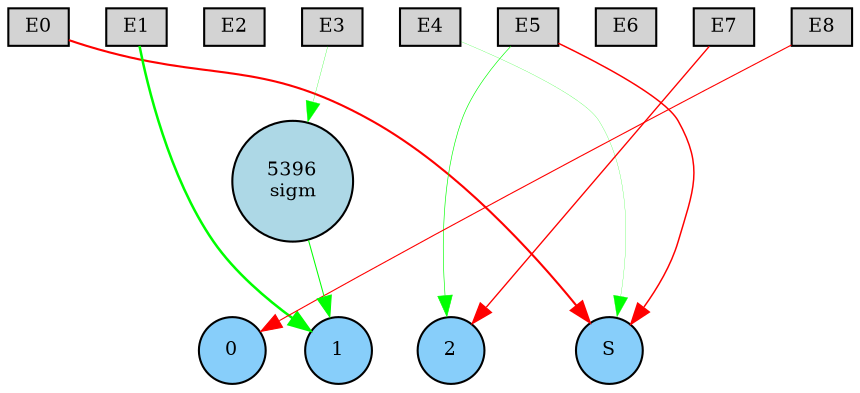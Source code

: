 digraph {
	node [fontsize=9 height=0.2 shape=circle width=0.2]
	subgraph inputs {
		node [shape=box style=filled]
		rank=source
		E0 [fillcolor=lightgray]
		E1 [fillcolor=lightgray]
		E0 -> E1 [style=invis]
		E2 [fillcolor=lightgray]
		E1 -> E2 [style=invis]
		E3 [fillcolor=lightgray]
		E2 -> E3 [style=invis]
		E4 [fillcolor=lightgray]
		E3 -> E4 [style=invis]
		E5 [fillcolor=lightgray]
		E4 -> E5 [style=invis]
		E6 [fillcolor=lightgray]
		E5 -> E6 [style=invis]
		E7 [fillcolor=lightgray]
		E6 -> E7 [style=invis]
		E8 [fillcolor=lightgray]
		E7 -> E8 [style=invis]
	}
	subgraph outputs {
		node [style=filled]
		rank=sink
		0 [fillcolor=lightskyblue fontsize=9 height=0.2 shape=circle width=0.2]
		1 [fillcolor=lightskyblue fontsize=9 height=0.2 shape=circle width=0.2]
		0 -> 1 [style=invis]
		2 [fillcolor=lightskyblue fontsize=9 height=0.2 shape=circle width=0.2]
		1 -> 2 [style=invis]
		S [fillcolor=lightskyblue fontsize=9 height=0.2 shape=circle width=0.2]
		2 -> S [style=invis]
	}
	5396 [label="5396
sigm" fillcolor=lightblue style=filled]
	E8 -> 0 [color=red penwidth=0.523363756861158 style=solid]
	E1 -> 1 [color=green penwidth=1.2066256922972292 style=solid]
	E7 -> 2 [color=red penwidth=0.6528356821391169 style=solid]
	E0 -> S [color=red penwidth=1.0101713637201164 style=solid]
	E5 -> 2 [color=green penwidth=0.30851922840906326 style=solid]
	E5 -> S [color=red penwidth=0.7125103201634866 style=solid]
	E4 -> S [color=green penwidth=0.11467046803942617 style=solid]
	E3 -> 5396 [color=green penwidth=0.13817444084865244 style=solid]
	5396 -> 1 [color=green penwidth=0.4995129795949371 style=solid]
}
